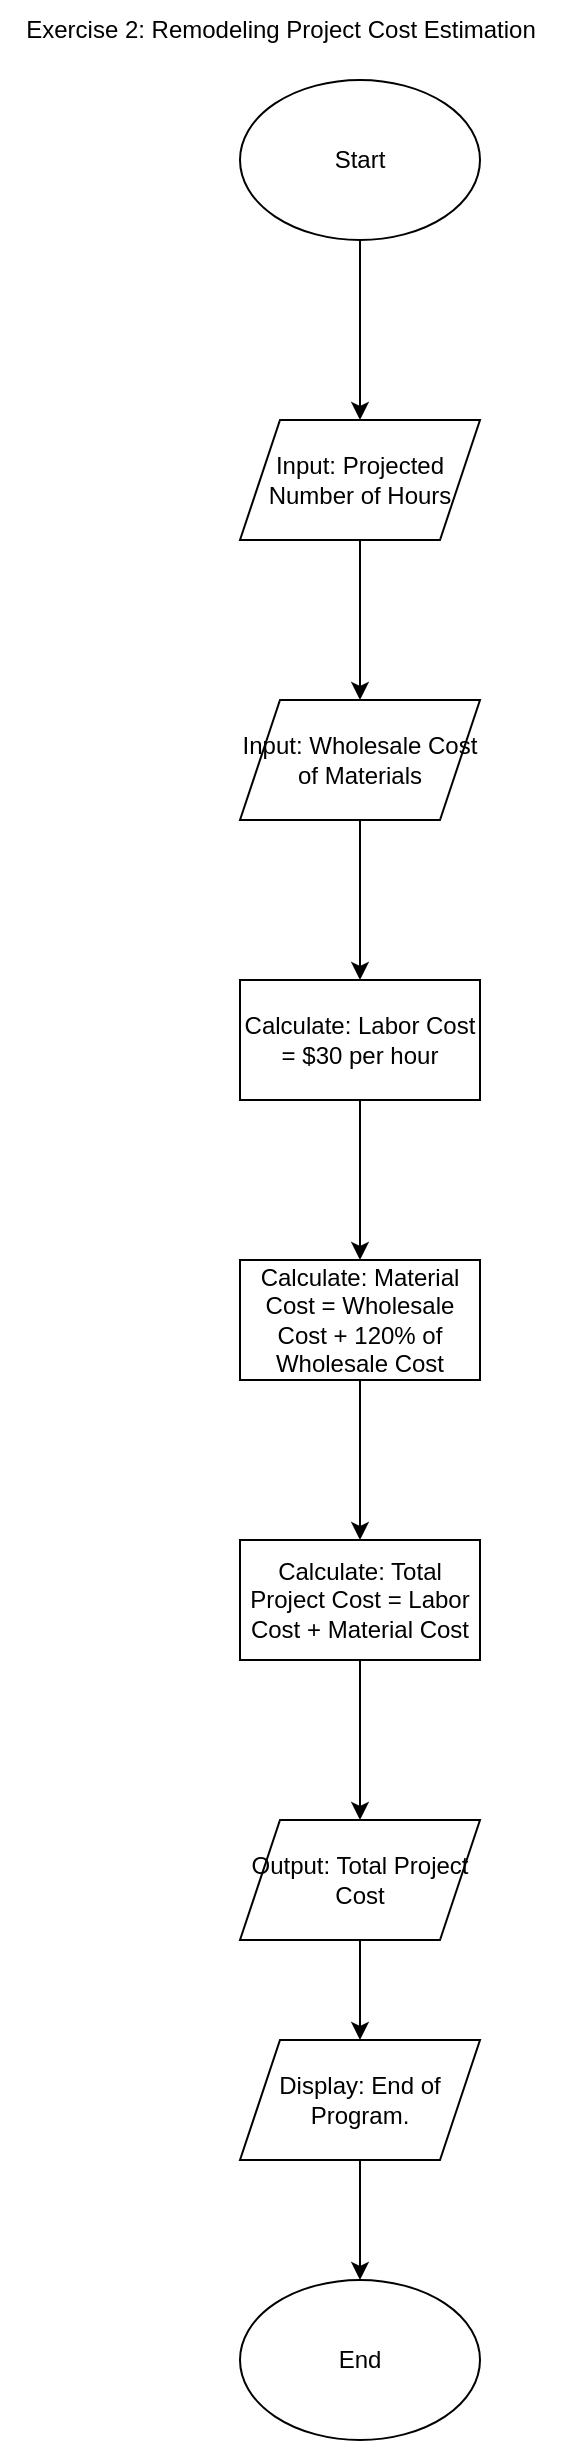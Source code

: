 <mxfile version="24.7.5">
  <diagram name="Page-1" id="gtFOojIvCdwf7nh_u9lW">
    <mxGraphModel dx="864" dy="508" grid="1" gridSize="10" guides="1" tooltips="1" connect="1" arrows="1" fold="1" page="1" pageScale="1" pageWidth="850" pageHeight="1100" math="0" shadow="0">
      <root>
        <mxCell id="0" />
        <mxCell id="1" parent="0" />
        <mxCell id="Kz7t7V_rZpRO7GWzy6m--3" value="" style="edgeStyle=orthogonalEdgeStyle;rounded=0;orthogonalLoop=1;jettySize=auto;html=1;" edge="1" parent="1" source="Kz7t7V_rZpRO7GWzy6m--1" target="Kz7t7V_rZpRO7GWzy6m--2">
          <mxGeometry relative="1" as="geometry" />
        </mxCell>
        <mxCell id="Kz7t7V_rZpRO7GWzy6m--1" value="Start" style="ellipse;whiteSpace=wrap;html=1;" vertex="1" parent="1">
          <mxGeometry x="180" y="50" width="120" height="80" as="geometry" />
        </mxCell>
        <mxCell id="Kz7t7V_rZpRO7GWzy6m--5" value="" style="edgeStyle=orthogonalEdgeStyle;rounded=0;orthogonalLoop=1;jettySize=auto;html=1;" edge="1" parent="1" source="Kz7t7V_rZpRO7GWzy6m--2" target="Kz7t7V_rZpRO7GWzy6m--4">
          <mxGeometry relative="1" as="geometry" />
        </mxCell>
        <mxCell id="Kz7t7V_rZpRO7GWzy6m--2" value="Input: Projected Number of Hours" style="shape=parallelogram;perimeter=parallelogramPerimeter;whiteSpace=wrap;html=1;fixedSize=1;" vertex="1" parent="1">
          <mxGeometry x="180" y="220" width="120" height="60" as="geometry" />
        </mxCell>
        <mxCell id="Kz7t7V_rZpRO7GWzy6m--7" value="" style="edgeStyle=orthogonalEdgeStyle;rounded=0;orthogonalLoop=1;jettySize=auto;html=1;" edge="1" parent="1" source="Kz7t7V_rZpRO7GWzy6m--4" target="Kz7t7V_rZpRO7GWzy6m--6">
          <mxGeometry relative="1" as="geometry" />
        </mxCell>
        <mxCell id="Kz7t7V_rZpRO7GWzy6m--4" value="Input: Wholesale Cost of Materials" style="shape=parallelogram;perimeter=parallelogramPerimeter;whiteSpace=wrap;html=1;fixedSize=1;" vertex="1" parent="1">
          <mxGeometry x="180" y="360" width="120" height="60" as="geometry" />
        </mxCell>
        <mxCell id="Kz7t7V_rZpRO7GWzy6m--9" value="" style="edgeStyle=orthogonalEdgeStyle;rounded=0;orthogonalLoop=1;jettySize=auto;html=1;" edge="1" parent="1" source="Kz7t7V_rZpRO7GWzy6m--6" target="Kz7t7V_rZpRO7GWzy6m--8">
          <mxGeometry relative="1" as="geometry" />
        </mxCell>
        <mxCell id="Kz7t7V_rZpRO7GWzy6m--6" value="Calculate: Labor Cost = $30 per hour" style="whiteSpace=wrap;html=1;" vertex="1" parent="1">
          <mxGeometry x="180" y="500" width="120" height="60" as="geometry" />
        </mxCell>
        <mxCell id="Kz7t7V_rZpRO7GWzy6m--11" value="" style="edgeStyle=orthogonalEdgeStyle;rounded=0;orthogonalLoop=1;jettySize=auto;html=1;" edge="1" parent="1" source="Kz7t7V_rZpRO7GWzy6m--8" target="Kz7t7V_rZpRO7GWzy6m--10">
          <mxGeometry relative="1" as="geometry" />
        </mxCell>
        <mxCell id="Kz7t7V_rZpRO7GWzy6m--8" value="Calculate: Material Cost = Wholesale Cost + 120% of Wholesale Cost" style="whiteSpace=wrap;html=1;" vertex="1" parent="1">
          <mxGeometry x="180" y="640" width="120" height="60" as="geometry" />
        </mxCell>
        <mxCell id="Kz7t7V_rZpRO7GWzy6m--13" value="" style="edgeStyle=orthogonalEdgeStyle;rounded=0;orthogonalLoop=1;jettySize=auto;html=1;" edge="1" parent="1" source="Kz7t7V_rZpRO7GWzy6m--10" target="Kz7t7V_rZpRO7GWzy6m--12">
          <mxGeometry relative="1" as="geometry" />
        </mxCell>
        <mxCell id="Kz7t7V_rZpRO7GWzy6m--10" value="Calculate: Total Project Cost = Labor Cost + Material Cost" style="whiteSpace=wrap;html=1;" vertex="1" parent="1">
          <mxGeometry x="180" y="780" width="120" height="60" as="geometry" />
        </mxCell>
        <mxCell id="Kz7t7V_rZpRO7GWzy6m--17" value="" style="edgeStyle=orthogonalEdgeStyle;rounded=0;orthogonalLoop=1;jettySize=auto;html=1;" edge="1" parent="1" source="Kz7t7V_rZpRO7GWzy6m--12" target="Kz7t7V_rZpRO7GWzy6m--16">
          <mxGeometry relative="1" as="geometry" />
        </mxCell>
        <mxCell id="Kz7t7V_rZpRO7GWzy6m--12" value="Output: Total Project Cost" style="shape=parallelogram;perimeter=parallelogramPerimeter;whiteSpace=wrap;html=1;fixedSize=1;" vertex="1" parent="1">
          <mxGeometry x="180" y="920" width="120" height="60" as="geometry" />
        </mxCell>
        <mxCell id="Kz7t7V_rZpRO7GWzy6m--19" value="" style="edgeStyle=orthogonalEdgeStyle;rounded=0;orthogonalLoop=1;jettySize=auto;html=1;" edge="1" parent="1" source="Kz7t7V_rZpRO7GWzy6m--16" target="Kz7t7V_rZpRO7GWzy6m--18">
          <mxGeometry relative="1" as="geometry" />
        </mxCell>
        <mxCell id="Kz7t7V_rZpRO7GWzy6m--16" value="Display: End of Program." style="shape=parallelogram;perimeter=parallelogramPerimeter;whiteSpace=wrap;html=1;fixedSize=1;" vertex="1" parent="1">
          <mxGeometry x="180" y="1030" width="120" height="60" as="geometry" />
        </mxCell>
        <mxCell id="Kz7t7V_rZpRO7GWzy6m--18" value="End" style="ellipse;whiteSpace=wrap;html=1;" vertex="1" parent="1">
          <mxGeometry x="180" y="1150" width="120" height="80" as="geometry" />
        </mxCell>
        <mxCell id="Kz7t7V_rZpRO7GWzy6m--21" value="Exercise 2: Remodeling Project Cost Estimation" style="text;html=1;align=center;verticalAlign=middle;resizable=0;points=[];autosize=1;strokeColor=none;fillColor=none;" vertex="1" parent="1">
          <mxGeometry x="60" y="10" width="280" height="30" as="geometry" />
        </mxCell>
      </root>
    </mxGraphModel>
  </diagram>
</mxfile>
